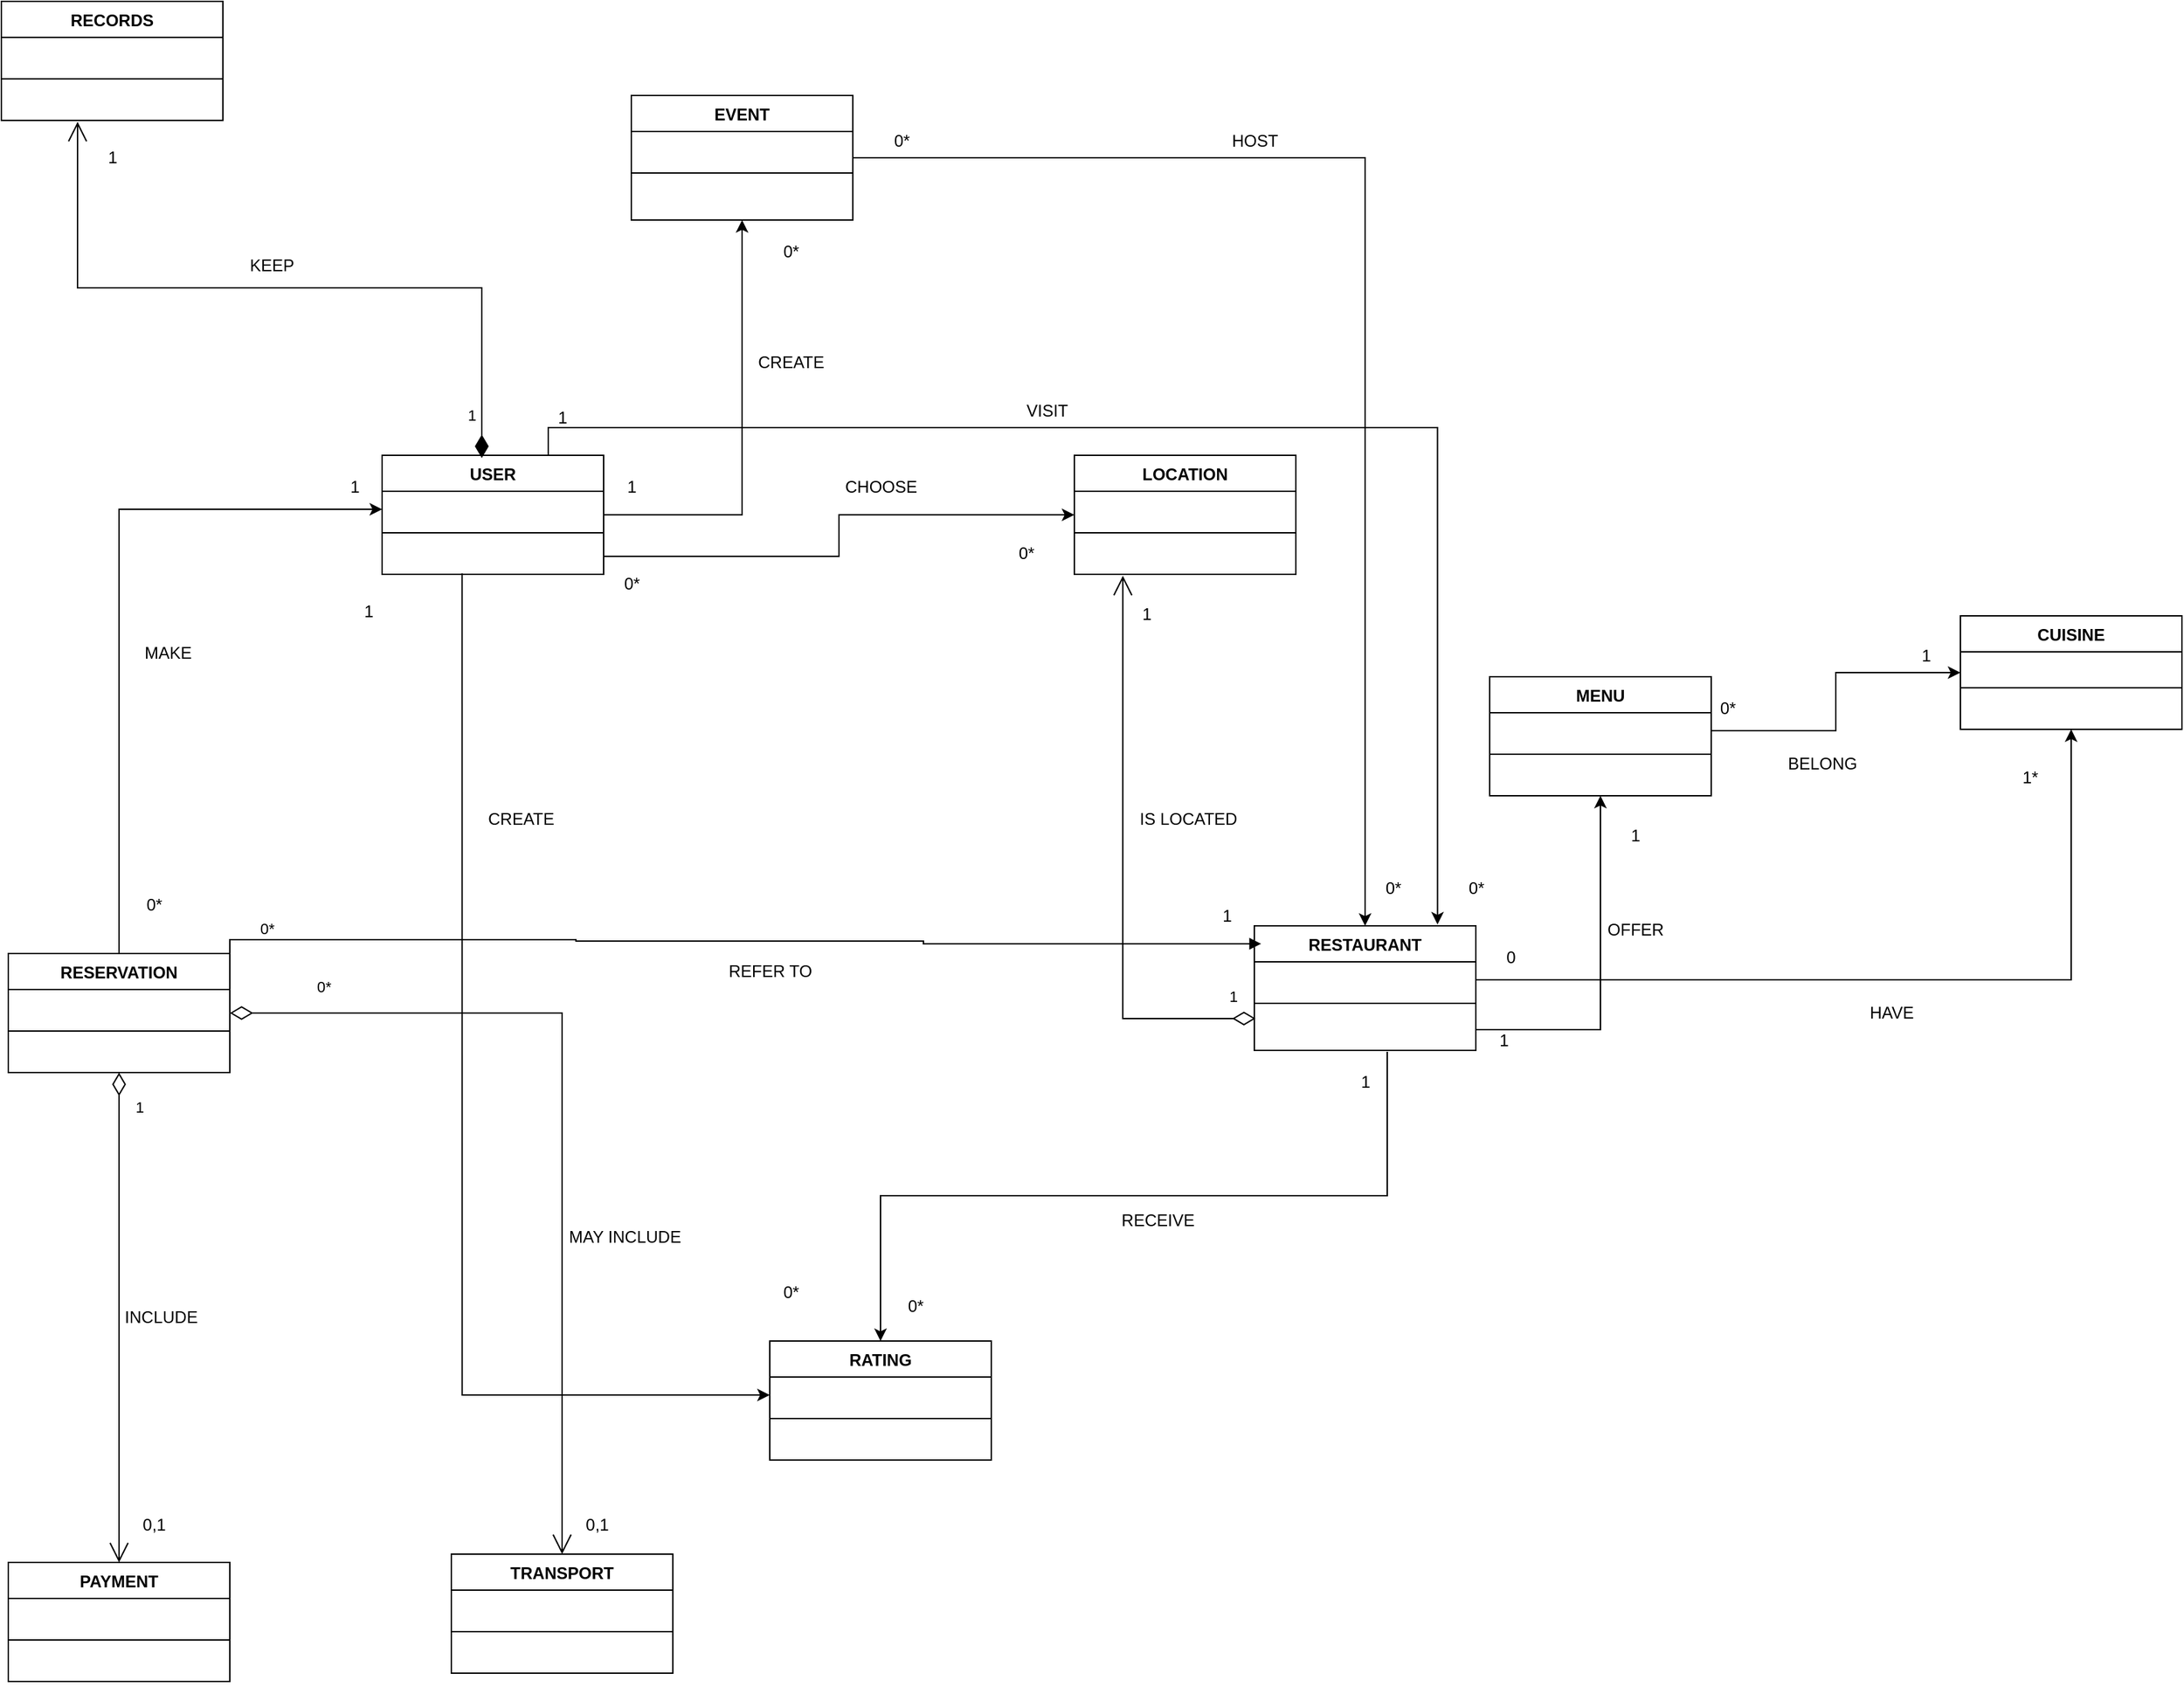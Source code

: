 <mxfile version="26.2.2">
  <diagram id="C5RBs43oDa-KdzZeNtuy" name="Page-1">
    <mxGraphModel dx="2414" dy="2573" grid="1" gridSize="10" guides="1" tooltips="1" connect="1" arrows="1" fold="1" page="1" pageScale="1" pageWidth="827" pageHeight="1169" math="0" shadow="0">
      <root>
        <mxCell id="WIyWlLk6GJQsqaUBKTNV-0" />
        <mxCell id="WIyWlLk6GJQsqaUBKTNV-1" parent="WIyWlLk6GJQsqaUBKTNV-0" />
        <mxCell id="qAYGAkM3rW6kAm3cT75r-60" style="edgeStyle=orthogonalEdgeStyle;rounded=0;orthogonalLoop=1;jettySize=auto;html=1;" parent="WIyWlLk6GJQsqaUBKTNV-1" source="ub9KRwK_nd_Me4nCtyko-0" target="ub9KRwK_nd_Me4nCtyko-67" edge="1">
          <mxGeometry relative="1" as="geometry" />
        </mxCell>
        <mxCell id="ub9KRwK_nd_Me4nCtyko-0" value="USER" style="swimlane;fontStyle=1;align=center;verticalAlign=top;childLayout=stackLayout;horizontal=1;startSize=26;horizontalStack=0;resizeParent=1;resizeParentMax=0;resizeLast=0;collapsible=1;marginBottom=0;whiteSpace=wrap;html=1;" parent="WIyWlLk6GJQsqaUBKTNV-1" vertex="1">
          <mxGeometry x="300" y="-30" width="160" height="86" as="geometry" />
        </mxCell>
        <mxCell id="ub9KRwK_nd_Me4nCtyko-1" value="&amp;nbsp; &amp;nbsp; &amp;nbsp; &amp;nbsp; &amp;nbsp; &amp;nbsp; &amp;nbsp; &amp;nbsp; &amp;nbsp;" style="text;strokeColor=none;fillColor=none;align=left;verticalAlign=top;spacingLeft=4;spacingRight=4;overflow=hidden;rotatable=0;points=[[0,0.5],[1,0.5]];portConstraint=eastwest;whiteSpace=wrap;html=1;" parent="ub9KRwK_nd_Me4nCtyko-0" vertex="1">
          <mxGeometry y="26" width="160" height="26" as="geometry" />
        </mxCell>
        <mxCell id="ub9KRwK_nd_Me4nCtyko-2" value="" style="line;strokeWidth=1;fillColor=none;align=left;verticalAlign=middle;spacingTop=-1;spacingLeft=3;spacingRight=3;rotatable=0;labelPosition=right;points=[];portConstraint=eastwest;strokeColor=inherit;" parent="ub9KRwK_nd_Me4nCtyko-0" vertex="1">
          <mxGeometry y="52" width="160" height="8" as="geometry" />
        </mxCell>
        <mxCell id="ub9KRwK_nd_Me4nCtyko-3" value="&amp;nbsp; &amp;nbsp; &amp;nbsp; &amp;nbsp; &amp;nbsp; &amp;nbsp; &amp;nbsp; &amp;nbsp; &amp;nbsp; &amp;nbsp;&amp;nbsp;" style="text;strokeColor=none;fillColor=none;align=left;verticalAlign=top;spacingLeft=4;spacingRight=4;overflow=hidden;rotatable=0;points=[[0,0.5],[1,0.5]];portConstraint=eastwest;whiteSpace=wrap;html=1;" parent="ub9KRwK_nd_Me4nCtyko-0" vertex="1">
          <mxGeometry y="60" width="160" height="26" as="geometry" />
        </mxCell>
        <mxCell id="ub9KRwK_nd_Me4nCtyko-4" value="LOCATION" style="swimlane;fontStyle=1;align=center;verticalAlign=top;childLayout=stackLayout;horizontal=1;startSize=26;horizontalStack=0;resizeParent=1;resizeParentMax=0;resizeLast=0;collapsible=1;marginBottom=0;whiteSpace=wrap;html=1;" parent="WIyWlLk6GJQsqaUBKTNV-1" vertex="1">
          <mxGeometry x="800" y="-30" width="160" height="86" as="geometry" />
        </mxCell>
        <mxCell id="ub9KRwK_nd_Me4nCtyko-5" value="&amp;nbsp;" style="text;strokeColor=none;fillColor=none;align=left;verticalAlign=top;spacingLeft=4;spacingRight=4;overflow=hidden;rotatable=0;points=[[0,0.5],[1,0.5]];portConstraint=eastwest;whiteSpace=wrap;html=1;" parent="ub9KRwK_nd_Me4nCtyko-4" vertex="1">
          <mxGeometry y="26" width="160" height="26" as="geometry" />
        </mxCell>
        <mxCell id="ub9KRwK_nd_Me4nCtyko-6" value="" style="line;strokeWidth=1;fillColor=none;align=left;verticalAlign=middle;spacingTop=-1;spacingLeft=3;spacingRight=3;rotatable=0;labelPosition=right;points=[];portConstraint=eastwest;strokeColor=inherit;" parent="ub9KRwK_nd_Me4nCtyko-4" vertex="1">
          <mxGeometry y="52" width="160" height="8" as="geometry" />
        </mxCell>
        <mxCell id="ub9KRwK_nd_Me4nCtyko-7" value="&amp;nbsp;" style="text;strokeColor=none;fillColor=none;align=left;verticalAlign=top;spacingLeft=4;spacingRight=4;overflow=hidden;rotatable=0;points=[[0,0.5],[1,0.5]];portConstraint=eastwest;whiteSpace=wrap;html=1;" parent="ub9KRwK_nd_Me4nCtyko-4" vertex="1">
          <mxGeometry y="60" width="160" height="26" as="geometry" />
        </mxCell>
        <mxCell id="qAYGAkM3rW6kAm3cT75r-88" style="edgeStyle=orthogonalEdgeStyle;rounded=0;orthogonalLoop=1;jettySize=auto;html=1;exitX=1;exitY=0.5;exitDx=0;exitDy=0;" parent="WIyWlLk6GJQsqaUBKTNV-1" source="ub9KRwK_nd_Me4nCtyko-11" target="ub9KRwK_nd_Me4nCtyko-20" edge="1">
          <mxGeometry relative="1" as="geometry">
            <mxPoint x="1130" y="440" as="sourcePoint" />
          </mxGeometry>
        </mxCell>
        <mxCell id="ub9KRwK_nd_Me4nCtyko-8" value="RESTAURANT" style="swimlane;fontStyle=1;align=center;verticalAlign=top;childLayout=stackLayout;horizontal=1;startSize=26;horizontalStack=0;resizeParent=1;resizeParentMax=0;resizeLast=0;collapsible=1;marginBottom=0;whiteSpace=wrap;html=1;" parent="WIyWlLk6GJQsqaUBKTNV-1" vertex="1">
          <mxGeometry x="930" y="310" width="160" height="90" as="geometry" />
        </mxCell>
        <mxCell id="ub9KRwK_nd_Me4nCtyko-9" value="&amp;nbsp; &amp;nbsp; &amp;nbsp; &amp;nbsp; &amp;nbsp;&amp;nbsp;" style="text;strokeColor=none;fillColor=none;align=left;verticalAlign=top;spacingLeft=4;spacingRight=4;overflow=hidden;rotatable=0;points=[[0,0.5],[1,0.5]];portConstraint=eastwest;whiteSpace=wrap;html=1;" parent="ub9KRwK_nd_Me4nCtyko-8" vertex="1">
          <mxGeometry y="26" width="160" height="26" as="geometry" />
        </mxCell>
        <mxCell id="ub9KRwK_nd_Me4nCtyko-10" value="" style="line;strokeWidth=1;fillColor=none;align=left;verticalAlign=middle;spacingTop=-1;spacingLeft=3;spacingRight=3;rotatable=0;labelPosition=right;points=[];portConstraint=eastwest;strokeColor=inherit;" parent="ub9KRwK_nd_Me4nCtyko-8" vertex="1">
          <mxGeometry y="52" width="160" height="8" as="geometry" />
        </mxCell>
        <mxCell id="ub9KRwK_nd_Me4nCtyko-11" value="&amp;nbsp; &amp;nbsp; &amp;nbsp; &amp;nbsp; &amp;nbsp; &amp;nbsp;&amp;nbsp;" style="text;strokeColor=none;fillColor=none;align=left;verticalAlign=top;spacingLeft=4;spacingRight=4;overflow=hidden;rotatable=0;points=[[0,0.5],[1,0.5]];portConstraint=eastwest;whiteSpace=wrap;html=1;" parent="ub9KRwK_nd_Me4nCtyko-8" vertex="1">
          <mxGeometry y="60" width="160" height="30" as="geometry" />
        </mxCell>
        <mxCell id="ub9KRwK_nd_Me4nCtyko-12" value="&lt;div&gt;RATING&lt;/div&gt;" style="swimlane;fontStyle=1;align=center;verticalAlign=top;childLayout=stackLayout;horizontal=1;startSize=26;horizontalStack=0;resizeParent=1;resizeParentMax=0;resizeLast=0;collapsible=1;marginBottom=0;whiteSpace=wrap;html=1;" parent="WIyWlLk6GJQsqaUBKTNV-1" vertex="1">
          <mxGeometry x="580" y="610" width="160" height="86" as="geometry" />
        </mxCell>
        <mxCell id="ub9KRwK_nd_Me4nCtyko-13" value="&amp;nbsp; &amp;nbsp; &amp;nbsp; &amp;nbsp; &amp;nbsp; &amp;nbsp;&amp;nbsp;" style="text;strokeColor=none;fillColor=none;align=left;verticalAlign=top;spacingLeft=4;spacingRight=4;overflow=hidden;rotatable=0;points=[[0,0.5],[1,0.5]];portConstraint=eastwest;whiteSpace=wrap;html=1;" parent="ub9KRwK_nd_Me4nCtyko-12" vertex="1">
          <mxGeometry y="26" width="160" height="26" as="geometry" />
        </mxCell>
        <mxCell id="ub9KRwK_nd_Me4nCtyko-14" value="" style="line;strokeWidth=1;fillColor=none;align=left;verticalAlign=middle;spacingTop=-1;spacingLeft=3;spacingRight=3;rotatable=0;labelPosition=right;points=[];portConstraint=eastwest;strokeColor=inherit;" parent="ub9KRwK_nd_Me4nCtyko-12" vertex="1">
          <mxGeometry y="52" width="160" height="8" as="geometry" />
        </mxCell>
        <mxCell id="ub9KRwK_nd_Me4nCtyko-15" value="&amp;nbsp; &amp;nbsp; &amp;nbsp; &amp;nbsp; &amp;nbsp; &amp;nbsp;&amp;nbsp;" style="text;strokeColor=none;fillColor=none;align=left;verticalAlign=top;spacingLeft=4;spacingRight=4;overflow=hidden;rotatable=0;points=[[0,0.5],[1,0.5]];portConstraint=eastwest;whiteSpace=wrap;html=1;" parent="ub9KRwK_nd_Me4nCtyko-12" vertex="1">
          <mxGeometry y="60" width="160" height="26" as="geometry" />
        </mxCell>
        <mxCell id="qAYGAkM3rW6kAm3cT75r-41" style="edgeStyle=orthogonalEdgeStyle;rounded=0;orthogonalLoop=1;jettySize=auto;html=1;entryX=0;entryY=0.5;entryDx=0;entryDy=0;" parent="WIyWlLk6GJQsqaUBKTNV-1" source="ub9KRwK_nd_Me4nCtyko-16" target="ub9KRwK_nd_Me4nCtyko-1" edge="1">
          <mxGeometry relative="1" as="geometry" />
        </mxCell>
        <mxCell id="ub9KRwK_nd_Me4nCtyko-16" value="RESERVATION" style="swimlane;fontStyle=1;align=center;verticalAlign=top;childLayout=stackLayout;horizontal=1;startSize=26;horizontalStack=0;resizeParent=1;resizeParentMax=0;resizeLast=0;collapsible=1;marginBottom=0;whiteSpace=wrap;html=1;" parent="WIyWlLk6GJQsqaUBKTNV-1" vertex="1">
          <mxGeometry x="30" y="330" width="160" height="86" as="geometry" />
        </mxCell>
        <mxCell id="ub9KRwK_nd_Me4nCtyko-17" value="&amp;nbsp; &amp;nbsp; &amp;nbsp; &amp;nbsp; &amp;nbsp;" style="text;strokeColor=none;fillColor=none;align=left;verticalAlign=top;spacingLeft=4;spacingRight=4;overflow=hidden;rotatable=0;points=[[0,0.5],[1,0.5]];portConstraint=eastwest;whiteSpace=wrap;html=1;" parent="ub9KRwK_nd_Me4nCtyko-16" vertex="1">
          <mxGeometry y="26" width="160" height="26" as="geometry" />
        </mxCell>
        <mxCell id="ub9KRwK_nd_Me4nCtyko-18" value="" style="line;strokeWidth=1;fillColor=none;align=left;verticalAlign=middle;spacingTop=-1;spacingLeft=3;spacingRight=3;rotatable=0;labelPosition=right;points=[];portConstraint=eastwest;strokeColor=inherit;" parent="ub9KRwK_nd_Me4nCtyko-16" vertex="1">
          <mxGeometry y="52" width="160" height="8" as="geometry" />
        </mxCell>
        <mxCell id="ub9KRwK_nd_Me4nCtyko-19" value="&amp;nbsp; &amp;nbsp; &amp;nbsp; &amp;nbsp; &amp;nbsp; &amp;nbsp; &amp;nbsp;" style="text;strokeColor=none;fillColor=none;align=left;verticalAlign=top;spacingLeft=4;spacingRight=4;overflow=hidden;rotatable=0;points=[[0,0.5],[1,0.5]];portConstraint=eastwest;whiteSpace=wrap;html=1;" parent="ub9KRwK_nd_Me4nCtyko-16" vertex="1">
          <mxGeometry y="60" width="160" height="26" as="geometry" />
        </mxCell>
        <mxCell id="ub9KRwK_nd_Me4nCtyko-20" value="MENU" style="swimlane;fontStyle=1;align=center;verticalAlign=top;childLayout=stackLayout;horizontal=1;startSize=26;horizontalStack=0;resizeParent=1;resizeParentMax=0;resizeLast=0;collapsible=1;marginBottom=0;whiteSpace=wrap;html=1;" parent="WIyWlLk6GJQsqaUBKTNV-1" vertex="1">
          <mxGeometry x="1100" y="130" width="160" height="86" as="geometry" />
        </mxCell>
        <mxCell id="ub9KRwK_nd_Me4nCtyko-21" value="&amp;nbsp; &amp;nbsp; &amp;nbsp;" style="text;strokeColor=none;fillColor=none;align=left;verticalAlign=top;spacingLeft=4;spacingRight=4;overflow=hidden;rotatable=0;points=[[0,0.5],[1,0.5]];portConstraint=eastwest;whiteSpace=wrap;html=1;" parent="ub9KRwK_nd_Me4nCtyko-20" vertex="1">
          <mxGeometry y="26" width="160" height="26" as="geometry" />
        </mxCell>
        <mxCell id="ub9KRwK_nd_Me4nCtyko-22" value="" style="line;strokeWidth=1;fillColor=none;align=left;verticalAlign=middle;spacingTop=-1;spacingLeft=3;spacingRight=3;rotatable=0;labelPosition=right;points=[];portConstraint=eastwest;strokeColor=inherit;" parent="ub9KRwK_nd_Me4nCtyko-20" vertex="1">
          <mxGeometry y="52" width="160" height="8" as="geometry" />
        </mxCell>
        <mxCell id="ub9KRwK_nd_Me4nCtyko-23" value="&amp;nbsp; &amp;nbsp; &amp;nbsp; &amp;nbsp; &amp;nbsp;" style="text;strokeColor=none;fillColor=none;align=left;verticalAlign=top;spacingLeft=4;spacingRight=4;overflow=hidden;rotatable=0;points=[[0,0.5],[1,0.5]];portConstraint=eastwest;whiteSpace=wrap;html=1;" parent="ub9KRwK_nd_Me4nCtyko-20" vertex="1">
          <mxGeometry y="60" width="160" height="26" as="geometry" />
        </mxCell>
        <mxCell id="ub9KRwK_nd_Me4nCtyko-24" value="CUISINE" style="swimlane;fontStyle=1;align=center;verticalAlign=top;childLayout=stackLayout;horizontal=1;startSize=26;horizontalStack=0;resizeParent=1;resizeParentMax=0;resizeLast=0;collapsible=1;marginBottom=0;whiteSpace=wrap;html=1;" parent="WIyWlLk6GJQsqaUBKTNV-1" vertex="1">
          <mxGeometry x="1440" y="86" width="160" height="82" as="geometry" />
        </mxCell>
        <mxCell id="ub9KRwK_nd_Me4nCtyko-25" value="&amp;nbsp; &amp;nbsp; &amp;nbsp; &amp;nbsp; &amp;nbsp;" style="text;strokeColor=none;fillColor=none;align=left;verticalAlign=top;spacingLeft=4;spacingRight=4;overflow=hidden;rotatable=0;points=[[0,0.5],[1,0.5]];portConstraint=eastwest;whiteSpace=wrap;html=1;" parent="ub9KRwK_nd_Me4nCtyko-24" vertex="1">
          <mxGeometry y="26" width="160" height="22" as="geometry" />
        </mxCell>
        <mxCell id="ub9KRwK_nd_Me4nCtyko-26" value="" style="line;strokeWidth=1;fillColor=none;align=left;verticalAlign=middle;spacingTop=-1;spacingLeft=3;spacingRight=3;rotatable=0;labelPosition=right;points=[];portConstraint=eastwest;strokeColor=inherit;" parent="ub9KRwK_nd_Me4nCtyko-24" vertex="1">
          <mxGeometry y="48" width="160" height="8" as="geometry" />
        </mxCell>
        <mxCell id="ub9KRwK_nd_Me4nCtyko-27" value="&amp;nbsp; &amp;nbsp; &amp;nbsp; &amp;nbsp; &amp;nbsp; &amp;nbsp; &amp;nbsp; &amp;nbsp; &amp;nbsp; &amp;nbsp;" style="text;strokeColor=none;fillColor=none;align=left;verticalAlign=top;spacingLeft=4;spacingRight=4;overflow=hidden;rotatable=0;points=[[0,0.5],[1,0.5]];portConstraint=eastwest;whiteSpace=wrap;html=1;" parent="ub9KRwK_nd_Me4nCtyko-24" vertex="1">
          <mxGeometry y="56" width="160" height="26" as="geometry" />
        </mxCell>
        <mxCell id="ub9KRwK_nd_Me4nCtyko-53" value="&lt;div&gt;PAYMENT&lt;/div&gt;" style="swimlane;fontStyle=1;align=center;verticalAlign=top;childLayout=stackLayout;horizontal=1;startSize=26;horizontalStack=0;resizeParent=1;resizeParentMax=0;resizeLast=0;collapsible=1;marginBottom=0;whiteSpace=wrap;html=1;" parent="WIyWlLk6GJQsqaUBKTNV-1" vertex="1">
          <mxGeometry x="30" y="770" width="160" height="86" as="geometry" />
        </mxCell>
        <mxCell id="ub9KRwK_nd_Me4nCtyko-54" value="&amp;nbsp; &amp;nbsp; &amp;nbsp; &amp;nbsp;" style="text;strokeColor=none;fillColor=none;align=left;verticalAlign=top;spacingLeft=4;spacingRight=4;overflow=hidden;rotatable=0;points=[[0,0.5],[1,0.5]];portConstraint=eastwest;whiteSpace=wrap;html=1;" parent="ub9KRwK_nd_Me4nCtyko-53" vertex="1">
          <mxGeometry y="26" width="160" height="26" as="geometry" />
        </mxCell>
        <mxCell id="ub9KRwK_nd_Me4nCtyko-55" value="" style="line;strokeWidth=1;fillColor=none;align=left;verticalAlign=middle;spacingTop=-1;spacingLeft=3;spacingRight=3;rotatable=0;labelPosition=right;points=[];portConstraint=eastwest;strokeColor=inherit;" parent="ub9KRwK_nd_Me4nCtyko-53" vertex="1">
          <mxGeometry y="52" width="160" height="8" as="geometry" />
        </mxCell>
        <mxCell id="ub9KRwK_nd_Me4nCtyko-56" value="&amp;nbsp; &amp;nbsp; &amp;nbsp; &amp;nbsp; &amp;nbsp; &amp;nbsp; &amp;nbsp; &amp;nbsp; &amp;nbsp;" style="text;strokeColor=none;fillColor=none;align=left;verticalAlign=top;spacingLeft=4;spacingRight=4;overflow=hidden;rotatable=0;points=[[0,0.5],[1,0.5]];portConstraint=eastwest;whiteSpace=wrap;html=1;" parent="ub9KRwK_nd_Me4nCtyko-53" vertex="1">
          <mxGeometry y="60" width="160" height="26" as="geometry" />
        </mxCell>
        <mxCell id="ub9KRwK_nd_Me4nCtyko-62" value="TRANSPORT" style="swimlane;fontStyle=1;align=center;verticalAlign=top;childLayout=stackLayout;horizontal=1;startSize=26;horizontalStack=0;resizeParent=1;resizeParentMax=0;resizeLast=0;collapsible=1;marginBottom=0;whiteSpace=wrap;html=1;" parent="WIyWlLk6GJQsqaUBKTNV-1" vertex="1">
          <mxGeometry x="350" y="764" width="160" height="86" as="geometry" />
        </mxCell>
        <mxCell id="ub9KRwK_nd_Me4nCtyko-63" value="&amp;nbsp; &amp;nbsp;" style="text;strokeColor=none;fillColor=none;align=left;verticalAlign=top;spacingLeft=4;spacingRight=4;overflow=hidden;rotatable=0;points=[[0,0.5],[1,0.5]];portConstraint=eastwest;whiteSpace=wrap;html=1;" parent="ub9KRwK_nd_Me4nCtyko-62" vertex="1">
          <mxGeometry y="26" width="160" height="26" as="geometry" />
        </mxCell>
        <mxCell id="ub9KRwK_nd_Me4nCtyko-64" value="" style="line;strokeWidth=1;fillColor=none;align=left;verticalAlign=middle;spacingTop=-1;spacingLeft=3;spacingRight=3;rotatable=0;labelPosition=right;points=[];portConstraint=eastwest;strokeColor=inherit;" parent="ub9KRwK_nd_Me4nCtyko-62" vertex="1">
          <mxGeometry y="52" width="160" height="8" as="geometry" />
        </mxCell>
        <mxCell id="ub9KRwK_nd_Me4nCtyko-65" value="&amp;nbsp; &amp;nbsp;" style="text;strokeColor=none;fillColor=none;align=left;verticalAlign=top;spacingLeft=4;spacingRight=4;overflow=hidden;rotatable=0;points=[[0,0.5],[1,0.5]];portConstraint=eastwest;whiteSpace=wrap;html=1;" parent="ub9KRwK_nd_Me4nCtyko-62" vertex="1">
          <mxGeometry y="60" width="160" height="26" as="geometry" />
        </mxCell>
        <mxCell id="qAYGAkM3rW6kAm3cT75r-57" style="edgeStyle=orthogonalEdgeStyle;rounded=0;orthogonalLoop=1;jettySize=auto;html=1;" parent="WIyWlLk6GJQsqaUBKTNV-1" source="ub9KRwK_nd_Me4nCtyko-67" target="ub9KRwK_nd_Me4nCtyko-8" edge="1">
          <mxGeometry relative="1" as="geometry" />
        </mxCell>
        <mxCell id="ub9KRwK_nd_Me4nCtyko-67" value="EVENT" style="swimlane;fontStyle=1;align=center;verticalAlign=top;childLayout=stackLayout;horizontal=1;startSize=26;horizontalStack=0;resizeParent=1;resizeParentMax=0;resizeLast=0;collapsible=1;marginBottom=0;whiteSpace=wrap;html=1;" parent="WIyWlLk6GJQsqaUBKTNV-1" vertex="1">
          <mxGeometry x="480" y="-290" width="160" height="90" as="geometry" />
        </mxCell>
        <mxCell id="ub9KRwK_nd_Me4nCtyko-68" value="&amp;nbsp; &amp;nbsp;&amp;nbsp;" style="text;strokeColor=none;fillColor=none;align=left;verticalAlign=top;spacingLeft=4;spacingRight=4;overflow=hidden;rotatable=0;points=[[0,0.5],[1,0.5]];portConstraint=eastwest;whiteSpace=wrap;html=1;" parent="ub9KRwK_nd_Me4nCtyko-67" vertex="1">
          <mxGeometry y="26" width="160" height="26" as="geometry" />
        </mxCell>
        <mxCell id="ub9KRwK_nd_Me4nCtyko-69" value="" style="line;strokeWidth=1;fillColor=none;align=left;verticalAlign=middle;spacingTop=-1;spacingLeft=3;spacingRight=3;rotatable=0;labelPosition=right;points=[];portConstraint=eastwest;strokeColor=inherit;" parent="ub9KRwK_nd_Me4nCtyko-67" vertex="1">
          <mxGeometry y="52" width="160" height="8" as="geometry" />
        </mxCell>
        <mxCell id="ub9KRwK_nd_Me4nCtyko-70" value="&amp;nbsp; &amp;nbsp; &amp;nbsp;" style="text;strokeColor=none;fillColor=none;align=left;verticalAlign=top;spacingLeft=4;spacingRight=4;overflow=hidden;rotatable=0;points=[[0,0.5],[1,0.5]];portConstraint=eastwest;whiteSpace=wrap;html=1;" parent="ub9KRwK_nd_Me4nCtyko-67" vertex="1">
          <mxGeometry y="60" width="160" height="30" as="geometry" />
        </mxCell>
        <mxCell id="LgLEHqYEE3p3ThOKdSF8-0" value="RECORDS" style="swimlane;fontStyle=1;align=center;verticalAlign=top;childLayout=stackLayout;horizontal=1;startSize=26;horizontalStack=0;resizeParent=1;resizeParentMax=0;resizeLast=0;collapsible=1;marginBottom=0;whiteSpace=wrap;html=1;" parent="WIyWlLk6GJQsqaUBKTNV-1" vertex="1">
          <mxGeometry x="25" y="-358" width="160" height="86" as="geometry" />
        </mxCell>
        <mxCell id="LgLEHqYEE3p3ThOKdSF8-1" value="&amp;nbsp; &amp;nbsp;&amp;nbsp;" style="text;strokeColor=none;fillColor=none;align=left;verticalAlign=top;spacingLeft=4;spacingRight=4;overflow=hidden;rotatable=0;points=[[0,0.5],[1,0.5]];portConstraint=eastwest;whiteSpace=wrap;html=1;" parent="LgLEHqYEE3p3ThOKdSF8-0" vertex="1">
          <mxGeometry y="26" width="160" height="26" as="geometry" />
        </mxCell>
        <mxCell id="LgLEHqYEE3p3ThOKdSF8-2" value="" style="line;strokeWidth=1;fillColor=none;align=left;verticalAlign=middle;spacingTop=-1;spacingLeft=3;spacingRight=3;rotatable=0;labelPosition=right;points=[];portConstraint=eastwest;strokeColor=inherit;" parent="LgLEHqYEE3p3ThOKdSF8-0" vertex="1">
          <mxGeometry y="52" width="160" height="8" as="geometry" />
        </mxCell>
        <mxCell id="LgLEHqYEE3p3ThOKdSF8-3" value="&amp;nbsp; &amp;nbsp; &amp;nbsp;" style="text;strokeColor=none;fillColor=none;align=left;verticalAlign=top;spacingLeft=4;spacingRight=4;overflow=hidden;rotatable=0;points=[[0,0.5],[1,0.5]];portConstraint=eastwest;whiteSpace=wrap;html=1;" parent="LgLEHqYEE3p3ThOKdSF8-0" vertex="1">
          <mxGeometry y="60" width="160" height="26" as="geometry" />
        </mxCell>
        <mxCell id="qAYGAkM3rW6kAm3cT75r-37" value="1" style="endArrow=open;html=1;endSize=12;startArrow=diamondThin;startSize=14;startFill=0;edgeStyle=orthogonalEdgeStyle;align=left;verticalAlign=bottom;rounded=0;" parent="WIyWlLk6GJQsqaUBKTNV-1" source="ub9KRwK_nd_Me4nCtyko-16" target="ub9KRwK_nd_Me4nCtyko-53" edge="1">
          <mxGeometry x="-0.808" y="10" relative="1" as="geometry">
            <mxPoint x="70" y="540" as="sourcePoint" />
            <mxPoint x="230" y="540" as="targetPoint" />
            <mxPoint as="offset" />
          </mxGeometry>
        </mxCell>
        <mxCell id="qAYGAkM3rW6kAm3cT75r-38" value="0,1" style="text;html=1;align=center;verticalAlign=middle;resizable=0;points=[];autosize=1;strokeColor=none;fillColor=none;" parent="WIyWlLk6GJQsqaUBKTNV-1" vertex="1">
          <mxGeometry x="115" y="728" width="40" height="30" as="geometry" />
        </mxCell>
        <mxCell id="qAYGAkM3rW6kAm3cT75r-39" value="0*" style="endArrow=open;html=1;endSize=12;startArrow=diamondThin;startSize=14;startFill=0;edgeStyle=orthogonalEdgeStyle;align=left;verticalAlign=bottom;rounded=0;" parent="WIyWlLk6GJQsqaUBKTNV-1" source="ub9KRwK_nd_Me4nCtyko-16" target="ub9KRwK_nd_Me4nCtyko-62" edge="1">
          <mxGeometry x="-0.808" y="10" relative="1" as="geometry">
            <mxPoint x="280" y="408" as="sourcePoint" />
            <mxPoint x="280" y="762" as="targetPoint" />
            <mxPoint as="offset" />
          </mxGeometry>
        </mxCell>
        <mxCell id="qAYGAkM3rW6kAm3cT75r-40" value="0,1" style="text;html=1;align=center;verticalAlign=middle;resizable=0;points=[];autosize=1;strokeColor=none;fillColor=none;" parent="WIyWlLk6GJQsqaUBKTNV-1" vertex="1">
          <mxGeometry x="435" y="728" width="40" height="30" as="geometry" />
        </mxCell>
        <mxCell id="qAYGAkM3rW6kAm3cT75r-42" value="1" style="text;html=1;align=center;verticalAlign=middle;resizable=0;points=[];autosize=1;strokeColor=none;fillColor=none;" parent="WIyWlLk6GJQsqaUBKTNV-1" vertex="1">
          <mxGeometry x="265" y="-22" width="30" height="30" as="geometry" />
        </mxCell>
        <mxCell id="qAYGAkM3rW6kAm3cT75r-43" value="0*" style="text;html=1;align=center;verticalAlign=middle;resizable=0;points=[];autosize=1;strokeColor=none;fillColor=none;" parent="WIyWlLk6GJQsqaUBKTNV-1" vertex="1">
          <mxGeometry x="120" y="280" width="30" height="30" as="geometry" />
        </mxCell>
        <mxCell id="qAYGAkM3rW6kAm3cT75r-51" style="edgeStyle=orthogonalEdgeStyle;rounded=0;orthogonalLoop=1;jettySize=auto;html=1;exitX=1;exitY=0.5;exitDx=0;exitDy=0;" parent="WIyWlLk6GJQsqaUBKTNV-1" source="ub9KRwK_nd_Me4nCtyko-21" target="ub9KRwK_nd_Me4nCtyko-24" edge="1">
          <mxGeometry relative="1" as="geometry" />
        </mxCell>
        <mxCell id="qAYGAkM3rW6kAm3cT75r-52" value="&amp;nbsp;0*" style="text;html=1;align=center;verticalAlign=middle;resizable=0;points=[];autosize=1;strokeColor=none;fillColor=none;" parent="WIyWlLk6GJQsqaUBKTNV-1" vertex="1">
          <mxGeometry x="1250" y="138" width="40" height="30" as="geometry" />
        </mxCell>
        <mxCell id="qAYGAkM3rW6kAm3cT75r-53" value="1" style="text;html=1;align=center;verticalAlign=middle;resizable=0;points=[];autosize=1;strokeColor=none;fillColor=none;" parent="WIyWlLk6GJQsqaUBKTNV-1" vertex="1">
          <mxGeometry x="1400" y="100" width="30" height="30" as="geometry" />
        </mxCell>
        <mxCell id="qAYGAkM3rW6kAm3cT75r-55" value="1" style="endArrow=open;html=1;endSize=12;startArrow=diamondThin;startSize=14;startFill=1;edgeStyle=orthogonalEdgeStyle;align=left;verticalAlign=bottom;rounded=0;exitX=0.45;exitY=0.023;exitDx=0;exitDy=0;exitPerimeter=0;entryX=0.344;entryY=1.038;entryDx=0;entryDy=0;entryPerimeter=0;" parent="WIyWlLk6GJQsqaUBKTNV-1" source="ub9KRwK_nd_Me4nCtyko-0" target="LgLEHqYEE3p3ThOKdSF8-3" edge="1">
          <mxGeometry x="-0.918" y="12" relative="1" as="geometry">
            <mxPoint x="260" y="-140" as="sourcePoint" />
            <mxPoint x="420" y="-140" as="targetPoint" />
            <mxPoint as="offset" />
          </mxGeometry>
        </mxCell>
        <mxCell id="qAYGAkM3rW6kAm3cT75r-56" value="1" style="text;html=1;align=center;verticalAlign=middle;resizable=0;points=[];autosize=1;strokeColor=none;fillColor=none;" parent="WIyWlLk6GJQsqaUBKTNV-1" vertex="1">
          <mxGeometry x="90" y="-260" width="30" height="30" as="geometry" />
        </mxCell>
        <mxCell id="qAYGAkM3rW6kAm3cT75r-58" value="0*" style="text;html=1;align=center;verticalAlign=middle;resizable=0;points=[];autosize=1;strokeColor=none;fillColor=none;" parent="WIyWlLk6GJQsqaUBKTNV-1" vertex="1">
          <mxGeometry x="660" y="-272" width="30" height="30" as="geometry" />
        </mxCell>
        <mxCell id="qAYGAkM3rW6kAm3cT75r-59" value="0*" style="text;html=1;align=center;verticalAlign=middle;resizable=0;points=[];autosize=1;strokeColor=none;fillColor=none;" parent="WIyWlLk6GJQsqaUBKTNV-1" vertex="1">
          <mxGeometry x="1015" y="268" width="30" height="30" as="geometry" />
        </mxCell>
        <mxCell id="qAYGAkM3rW6kAm3cT75r-61" value="1" style="text;html=1;align=center;verticalAlign=middle;resizable=0;points=[];autosize=1;strokeColor=none;fillColor=none;" parent="WIyWlLk6GJQsqaUBKTNV-1" vertex="1">
          <mxGeometry x="465" y="-22" width="30" height="30" as="geometry" />
        </mxCell>
        <mxCell id="qAYGAkM3rW6kAm3cT75r-62" value="0*" style="text;html=1;align=center;verticalAlign=middle;resizable=0;points=[];autosize=1;strokeColor=none;fillColor=none;" parent="WIyWlLk6GJQsqaUBKTNV-1" vertex="1">
          <mxGeometry x="580" y="-192" width="30" height="30" as="geometry" />
        </mxCell>
        <mxCell id="qAYGAkM3rW6kAm3cT75r-66" value="1" style="text;html=1;align=center;verticalAlign=middle;resizable=0;points=[];autosize=1;strokeColor=none;fillColor=none;" parent="WIyWlLk6GJQsqaUBKTNV-1" vertex="1">
          <mxGeometry x="275" y="68" width="30" height="30" as="geometry" />
        </mxCell>
        <mxCell id="qAYGAkM3rW6kAm3cT75r-67" value="0*" style="text;html=1;align=center;verticalAlign=middle;resizable=0;points=[];autosize=1;strokeColor=none;fillColor=none;" parent="WIyWlLk6GJQsqaUBKTNV-1" vertex="1">
          <mxGeometry x="580" y="560" width="30" height="30" as="geometry" />
        </mxCell>
        <mxCell id="qAYGAkM3rW6kAm3cT75r-68" style="edgeStyle=orthogonalEdgeStyle;rounded=0;orthogonalLoop=1;jettySize=auto;html=1;" parent="WIyWlLk6GJQsqaUBKTNV-1" source="ub9KRwK_nd_Me4nCtyko-3" target="ub9KRwK_nd_Me4nCtyko-4" edge="1">
          <mxGeometry relative="1" as="geometry" />
        </mxCell>
        <mxCell id="qAYGAkM3rW6kAm3cT75r-72" value="0*" style="text;html=1;align=center;verticalAlign=middle;resizable=0;points=[];autosize=1;strokeColor=none;fillColor=none;" parent="WIyWlLk6GJQsqaUBKTNV-1" vertex="1">
          <mxGeometry x="465" y="48" width="30" height="30" as="geometry" />
        </mxCell>
        <mxCell id="qAYGAkM3rW6kAm3cT75r-73" value="0*" style="text;html=1;align=center;verticalAlign=middle;resizable=0;points=[];autosize=1;strokeColor=none;fillColor=none;" parent="WIyWlLk6GJQsqaUBKTNV-1" vertex="1">
          <mxGeometry x="750" y="26" width="30" height="30" as="geometry" />
        </mxCell>
        <mxCell id="qAYGAkM3rW6kAm3cT75r-74" value="1" style="endArrow=open;html=1;endSize=12;startArrow=diamondThin;startSize=14;startFill=0;edgeStyle=orthogonalEdgeStyle;align=left;verticalAlign=bottom;rounded=0;exitX=0.006;exitY=0.233;exitDx=0;exitDy=0;exitPerimeter=0;entryX=0.219;entryY=1.038;entryDx=0;entryDy=0;entryPerimeter=0;" parent="WIyWlLk6GJQsqaUBKTNV-1" source="ub9KRwK_nd_Me4nCtyko-11" target="ub9KRwK_nd_Me4nCtyko-7" edge="1">
          <mxGeometry x="-0.899" y="-7" relative="1" as="geometry">
            <mxPoint x="670" y="340" as="sourcePoint" />
            <mxPoint x="790" y="270" as="targetPoint" />
            <mxPoint as="offset" />
          </mxGeometry>
        </mxCell>
        <mxCell id="qAYGAkM3rW6kAm3cT75r-75" value="1" style="text;html=1;align=center;verticalAlign=middle;resizable=0;points=[];autosize=1;strokeColor=none;fillColor=none;" parent="WIyWlLk6GJQsqaUBKTNV-1" vertex="1">
          <mxGeometry x="837" y="70" width="30" height="30" as="geometry" />
        </mxCell>
        <mxCell id="qAYGAkM3rW6kAm3cT75r-76" value="" style="endArrow=block;endFill=1;html=1;edgeStyle=orthogonalEdgeStyle;align=left;verticalAlign=top;rounded=0;exitX=1;exitY=0;exitDx=0;exitDy=0;entryX=0.031;entryY=0.144;entryDx=0;entryDy=0;entryPerimeter=0;" parent="WIyWlLk6GJQsqaUBKTNV-1" source="ub9KRwK_nd_Me4nCtyko-16" target="ub9KRwK_nd_Me4nCtyko-8" edge="1">
          <mxGeometry x="-1" relative="1" as="geometry">
            <mxPoint x="530" y="310" as="sourcePoint" />
            <mxPoint x="690" y="310" as="targetPoint" />
            <Array as="points">
              <mxPoint x="190" y="320" />
              <mxPoint x="440" y="320" />
              <mxPoint x="440" y="321" />
              <mxPoint x="691" y="321" />
              <mxPoint x="691" y="323" />
            </Array>
          </mxGeometry>
        </mxCell>
        <mxCell id="qAYGAkM3rW6kAm3cT75r-77" value="0*" style="edgeLabel;resizable=0;html=1;align=left;verticalAlign=bottom;" parent="qAYGAkM3rW6kAm3cT75r-76" connectable="0" vertex="1">
          <mxGeometry x="-1" relative="1" as="geometry">
            <mxPoint x="20" y="-10" as="offset" />
          </mxGeometry>
        </mxCell>
        <mxCell id="qAYGAkM3rW6kAm3cT75r-78" value="1" style="text;html=1;align=center;verticalAlign=middle;resizable=0;points=[];autosize=1;strokeColor=none;fillColor=none;" parent="WIyWlLk6GJQsqaUBKTNV-1" vertex="1">
          <mxGeometry x="895" y="288" width="30" height="30" as="geometry" />
        </mxCell>
        <mxCell id="qAYGAkM3rW6kAm3cT75r-79" style="edgeStyle=orthogonalEdgeStyle;rounded=0;orthogonalLoop=1;jettySize=auto;html=1;" parent="WIyWlLk6GJQsqaUBKTNV-1" source="ub9KRwK_nd_Me4nCtyko-9" target="ub9KRwK_nd_Me4nCtyko-24" edge="1">
          <mxGeometry relative="1" as="geometry" />
        </mxCell>
        <mxCell id="qAYGAkM3rW6kAm3cT75r-80" value="0" style="text;html=1;align=center;verticalAlign=middle;resizable=0;points=[];autosize=1;strokeColor=none;fillColor=none;" parent="WIyWlLk6GJQsqaUBKTNV-1" vertex="1">
          <mxGeometry x="1100" y="318" width="30" height="30" as="geometry" />
        </mxCell>
        <mxCell id="qAYGAkM3rW6kAm3cT75r-81" value="1*" style="text;html=1;align=center;verticalAlign=middle;resizable=0;points=[];autosize=1;strokeColor=none;fillColor=none;" parent="WIyWlLk6GJQsqaUBKTNV-1" vertex="1">
          <mxGeometry x="1475" y="188" width="30" height="30" as="geometry" />
        </mxCell>
        <mxCell id="qAYGAkM3rW6kAm3cT75r-83" style="edgeStyle=orthogonalEdgeStyle;rounded=0;orthogonalLoop=1;jettySize=auto;html=1;exitX=0.6;exitY=1.033;exitDx=0;exitDy=0;exitPerimeter=0;" parent="WIyWlLk6GJQsqaUBKTNV-1" source="ub9KRwK_nd_Me4nCtyko-11" target="ub9KRwK_nd_Me4nCtyko-12" edge="1">
          <mxGeometry relative="1" as="geometry">
            <mxPoint x="1050" y="440" as="sourcePoint" />
            <mxPoint x="780" y="665" as="targetPoint" />
          </mxGeometry>
        </mxCell>
        <mxCell id="qAYGAkM3rW6kAm3cT75r-84" value="0*" style="text;html=1;align=center;verticalAlign=middle;resizable=0;points=[];autosize=1;strokeColor=none;fillColor=none;" parent="WIyWlLk6GJQsqaUBKTNV-1" vertex="1">
          <mxGeometry x="670" y="570" width="30" height="30" as="geometry" />
        </mxCell>
        <mxCell id="qAYGAkM3rW6kAm3cT75r-85" value="1" style="text;html=1;align=center;verticalAlign=middle;resizable=0;points=[];autosize=1;strokeColor=none;fillColor=none;" parent="WIyWlLk6GJQsqaUBKTNV-1" vertex="1">
          <mxGeometry x="995" y="408" width="30" height="30" as="geometry" />
        </mxCell>
        <mxCell id="qAYGAkM3rW6kAm3cT75r-89" value="1" style="text;html=1;align=center;verticalAlign=middle;resizable=0;points=[];autosize=1;strokeColor=none;fillColor=none;" parent="WIyWlLk6GJQsqaUBKTNV-1" vertex="1">
          <mxGeometry x="1095" y="378" width="30" height="30" as="geometry" />
        </mxCell>
        <mxCell id="qAYGAkM3rW6kAm3cT75r-90" value="1" style="text;html=1;align=center;verticalAlign=middle;resizable=0;points=[];autosize=1;strokeColor=none;fillColor=none;" parent="WIyWlLk6GJQsqaUBKTNV-1" vertex="1">
          <mxGeometry x="1190" y="230" width="30" height="30" as="geometry" />
        </mxCell>
        <mxCell id="qAYGAkM3rW6kAm3cT75r-91" value="INCLUDE" style="text;html=1;align=center;verticalAlign=middle;resizable=0;points=[];autosize=1;strokeColor=none;fillColor=none;" parent="WIyWlLk6GJQsqaUBKTNV-1" vertex="1">
          <mxGeometry x="100" y="578" width="80" height="30" as="geometry" />
        </mxCell>
        <mxCell id="qAYGAkM3rW6kAm3cT75r-92" value="MAY INCLUDE" style="text;html=1;align=center;verticalAlign=middle;resizable=0;points=[];autosize=1;strokeColor=none;fillColor=none;" parent="WIyWlLk6GJQsqaUBKTNV-1" vertex="1">
          <mxGeometry x="425" y="520" width="100" height="30" as="geometry" />
        </mxCell>
        <mxCell id="qAYGAkM3rW6kAm3cT75r-93" value="KEEP" style="text;html=1;align=center;verticalAlign=middle;resizable=0;points=[];autosize=1;strokeColor=none;fillColor=none;" parent="WIyWlLk6GJQsqaUBKTNV-1" vertex="1">
          <mxGeometry x="190" y="-182" width="60" height="30" as="geometry" />
        </mxCell>
        <mxCell id="qAYGAkM3rW6kAm3cT75r-94" value="CREATE" style="text;html=1;align=center;verticalAlign=middle;resizable=0;points=[];autosize=1;strokeColor=none;fillColor=none;" parent="WIyWlLk6GJQsqaUBKTNV-1" vertex="1">
          <mxGeometry x="560" y="-112" width="70" height="30" as="geometry" />
        </mxCell>
        <mxCell id="qAYGAkM3rW6kAm3cT75r-97" value="HOST" style="text;html=1;align=center;verticalAlign=middle;resizable=0;points=[];autosize=1;strokeColor=none;fillColor=none;" parent="WIyWlLk6GJQsqaUBKTNV-1" vertex="1">
          <mxGeometry x="900" y="-272" width="60" height="30" as="geometry" />
        </mxCell>
        <mxCell id="qAYGAkM3rW6kAm3cT75r-99" value="MAKE" style="text;html=1;align=center;verticalAlign=middle;resizable=0;points=[];autosize=1;strokeColor=none;fillColor=none;" parent="WIyWlLk6GJQsqaUBKTNV-1" vertex="1">
          <mxGeometry x="115" y="98" width="60" height="30" as="geometry" />
        </mxCell>
        <mxCell id="qAYGAkM3rW6kAm3cT75r-100" value="REFER TO" style="text;html=1;align=center;verticalAlign=middle;resizable=0;points=[];autosize=1;strokeColor=none;fillColor=none;" parent="WIyWlLk6GJQsqaUBKTNV-1" vertex="1">
          <mxGeometry x="540" y="328" width="80" height="30" as="geometry" />
        </mxCell>
        <mxCell id="qAYGAkM3rW6kAm3cT75r-102" value="CHOOSE" style="text;html=1;align=center;verticalAlign=middle;resizable=0;points=[];autosize=1;strokeColor=none;fillColor=none;" parent="WIyWlLk6GJQsqaUBKTNV-1" vertex="1">
          <mxGeometry x="620" y="-22" width="80" height="30" as="geometry" />
        </mxCell>
        <mxCell id="qAYGAkM3rW6kAm3cT75r-105" value="BELONG" style="text;html=1;align=center;verticalAlign=middle;resizable=0;points=[];autosize=1;strokeColor=none;fillColor=none;" parent="WIyWlLk6GJQsqaUBKTNV-1" vertex="1">
          <mxGeometry x="1305" y="178" width="70" height="30" as="geometry" />
        </mxCell>
        <mxCell id="qAYGAkM3rW6kAm3cT75r-107" value="OFFER" style="text;html=1;align=center;verticalAlign=middle;resizable=0;points=[];autosize=1;strokeColor=none;fillColor=none;" parent="WIyWlLk6GJQsqaUBKTNV-1" vertex="1">
          <mxGeometry x="1175" y="298" width="60" height="30" as="geometry" />
        </mxCell>
        <mxCell id="qAYGAkM3rW6kAm3cT75r-108" value="RECEIVE" style="text;html=1;align=center;verticalAlign=middle;resizable=0;points=[];autosize=1;strokeColor=none;fillColor=none;" parent="WIyWlLk6GJQsqaUBKTNV-1" vertex="1">
          <mxGeometry x="820" y="508" width="80" height="30" as="geometry" />
        </mxCell>
        <mxCell id="qAYGAkM3rW6kAm3cT75r-109" value="IS LOCATED" style="text;html=1;align=center;verticalAlign=middle;resizable=0;points=[];autosize=1;strokeColor=none;fillColor=none;" parent="WIyWlLk6GJQsqaUBKTNV-1" vertex="1">
          <mxGeometry x="837" y="218" width="90" height="30" as="geometry" />
        </mxCell>
        <mxCell id="qAYGAkM3rW6kAm3cT75r-110" style="edgeStyle=orthogonalEdgeStyle;rounded=0;orthogonalLoop=1;jettySize=auto;html=1;exitX=0.75;exitY=0;exitDx=0;exitDy=0;entryX=0.827;entryY=-0.011;entryDx=0;entryDy=0;entryPerimeter=0;" parent="WIyWlLk6GJQsqaUBKTNV-1" source="ub9KRwK_nd_Me4nCtyko-0" target="ub9KRwK_nd_Me4nCtyko-8" edge="1">
          <mxGeometry relative="1" as="geometry" />
        </mxCell>
        <mxCell id="qAYGAkM3rW6kAm3cT75r-111" value="&lt;div&gt;VISIT&lt;/div&gt;" style="text;html=1;align=center;verticalAlign=middle;resizable=0;points=[];autosize=1;strokeColor=none;fillColor=none;" parent="WIyWlLk6GJQsqaUBKTNV-1" vertex="1">
          <mxGeometry x="755" y="-77" width="50" height="30" as="geometry" />
        </mxCell>
        <mxCell id="qAYGAkM3rW6kAm3cT75r-112" value="1" style="text;html=1;align=center;verticalAlign=middle;resizable=0;points=[];autosize=1;strokeColor=none;fillColor=none;" parent="WIyWlLk6GJQsqaUBKTNV-1" vertex="1">
          <mxGeometry x="415" y="-72" width="30" height="30" as="geometry" />
        </mxCell>
        <mxCell id="qAYGAkM3rW6kAm3cT75r-113" value="0*" style="text;html=1;align=center;verticalAlign=middle;resizable=0;points=[];autosize=1;strokeColor=none;fillColor=none;" parent="WIyWlLk6GJQsqaUBKTNV-1" vertex="1">
          <mxGeometry x="1075" y="268" width="30" height="30" as="geometry" />
        </mxCell>
        <mxCell id="qAYGAkM3rW6kAm3cT75r-114" value="HAVE" style="text;html=1;align=center;verticalAlign=middle;resizable=0;points=[];autosize=1;strokeColor=none;fillColor=none;" parent="WIyWlLk6GJQsqaUBKTNV-1" vertex="1">
          <mxGeometry x="1360" y="358" width="60" height="30" as="geometry" />
        </mxCell>
        <mxCell id="G548kzY0sjXu_V4N68cX-2" style="edgeStyle=orthogonalEdgeStyle;rounded=0;orthogonalLoop=1;jettySize=auto;html=1;exitX=0.361;exitY=0.971;exitDx=0;exitDy=0;entryX=0;entryY=0.5;entryDx=0;entryDy=0;exitPerimeter=0;" edge="1" parent="WIyWlLk6GJQsqaUBKTNV-1" source="ub9KRwK_nd_Me4nCtyko-3" target="ub9KRwK_nd_Me4nCtyko-13">
          <mxGeometry relative="1" as="geometry">
            <mxPoint x="389.84" y="128.06" as="sourcePoint" />
            <mxPoint x="670.0" y="717.94" as="targetPoint" />
          </mxGeometry>
        </mxCell>
        <mxCell id="G548kzY0sjXu_V4N68cX-3" value="CREATE" style="text;html=1;align=center;verticalAlign=middle;resizable=0;points=[];autosize=1;strokeColor=none;fillColor=none;" vertex="1" parent="WIyWlLk6GJQsqaUBKTNV-1">
          <mxGeometry x="365" y="218" width="70" height="30" as="geometry" />
        </mxCell>
      </root>
    </mxGraphModel>
  </diagram>
</mxfile>
